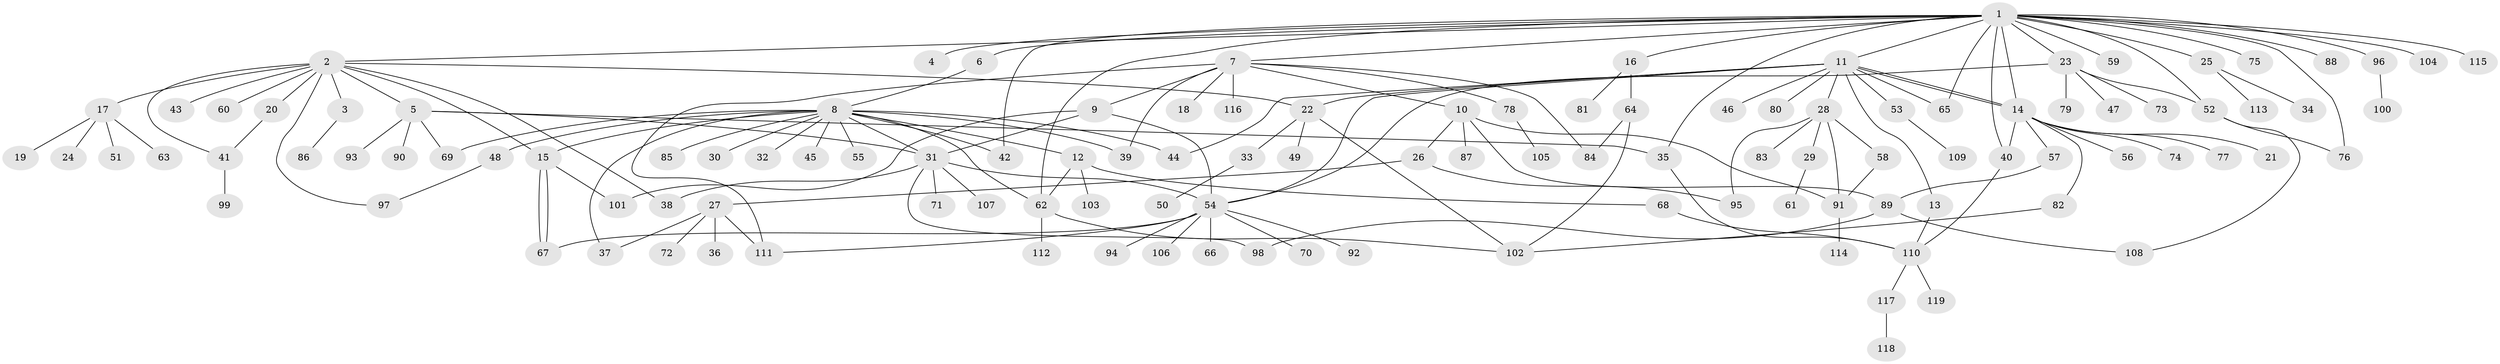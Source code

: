 // Generated by graph-tools (version 1.1) at 2025/50/03/09/25 03:50:00]
// undirected, 119 vertices, 160 edges
graph export_dot {
graph [start="1"]
  node [color=gray90,style=filled];
  1;
  2;
  3;
  4;
  5;
  6;
  7;
  8;
  9;
  10;
  11;
  12;
  13;
  14;
  15;
  16;
  17;
  18;
  19;
  20;
  21;
  22;
  23;
  24;
  25;
  26;
  27;
  28;
  29;
  30;
  31;
  32;
  33;
  34;
  35;
  36;
  37;
  38;
  39;
  40;
  41;
  42;
  43;
  44;
  45;
  46;
  47;
  48;
  49;
  50;
  51;
  52;
  53;
  54;
  55;
  56;
  57;
  58;
  59;
  60;
  61;
  62;
  63;
  64;
  65;
  66;
  67;
  68;
  69;
  70;
  71;
  72;
  73;
  74;
  75;
  76;
  77;
  78;
  79;
  80;
  81;
  82;
  83;
  84;
  85;
  86;
  87;
  88;
  89;
  90;
  91;
  92;
  93;
  94;
  95;
  96;
  97;
  98;
  99;
  100;
  101;
  102;
  103;
  104;
  105;
  106;
  107;
  108;
  109;
  110;
  111;
  112;
  113;
  114;
  115;
  116;
  117;
  118;
  119;
  1 -- 2;
  1 -- 4;
  1 -- 6;
  1 -- 7;
  1 -- 11;
  1 -- 14;
  1 -- 16;
  1 -- 23;
  1 -- 25;
  1 -- 35;
  1 -- 40;
  1 -- 42;
  1 -- 52;
  1 -- 59;
  1 -- 62;
  1 -- 65;
  1 -- 75;
  1 -- 76;
  1 -- 88;
  1 -- 96;
  1 -- 104;
  1 -- 115;
  2 -- 3;
  2 -- 5;
  2 -- 15;
  2 -- 17;
  2 -- 20;
  2 -- 22;
  2 -- 38;
  2 -- 41;
  2 -- 43;
  2 -- 60;
  2 -- 97;
  3 -- 86;
  5 -- 31;
  5 -- 35;
  5 -- 69;
  5 -- 90;
  5 -- 93;
  6 -- 8;
  7 -- 9;
  7 -- 10;
  7 -- 18;
  7 -- 39;
  7 -- 78;
  7 -- 84;
  7 -- 111;
  7 -- 116;
  8 -- 12;
  8 -- 15;
  8 -- 30;
  8 -- 31;
  8 -- 32;
  8 -- 37;
  8 -- 39;
  8 -- 42;
  8 -- 44;
  8 -- 45;
  8 -- 48;
  8 -- 55;
  8 -- 62;
  8 -- 69;
  8 -- 85;
  9 -- 31;
  9 -- 54;
  9 -- 101;
  10 -- 26;
  10 -- 87;
  10 -- 89;
  10 -- 91;
  11 -- 13;
  11 -- 14;
  11 -- 14;
  11 -- 22;
  11 -- 28;
  11 -- 44;
  11 -- 46;
  11 -- 53;
  11 -- 54;
  11 -- 65;
  11 -- 80;
  12 -- 62;
  12 -- 68;
  12 -- 103;
  13 -- 110;
  14 -- 21;
  14 -- 40;
  14 -- 56;
  14 -- 57;
  14 -- 74;
  14 -- 77;
  14 -- 82;
  15 -- 67;
  15 -- 67;
  15 -- 101;
  16 -- 64;
  16 -- 81;
  17 -- 19;
  17 -- 24;
  17 -- 51;
  17 -- 63;
  20 -- 41;
  22 -- 33;
  22 -- 49;
  22 -- 102;
  23 -- 47;
  23 -- 52;
  23 -- 54;
  23 -- 73;
  23 -- 79;
  25 -- 34;
  25 -- 113;
  26 -- 27;
  26 -- 95;
  27 -- 36;
  27 -- 37;
  27 -- 72;
  27 -- 111;
  28 -- 29;
  28 -- 58;
  28 -- 83;
  28 -- 91;
  28 -- 95;
  29 -- 61;
  31 -- 38;
  31 -- 54;
  31 -- 71;
  31 -- 98;
  31 -- 107;
  33 -- 50;
  35 -- 110;
  40 -- 110;
  41 -- 99;
  48 -- 97;
  52 -- 76;
  52 -- 108;
  53 -- 109;
  54 -- 66;
  54 -- 67;
  54 -- 70;
  54 -- 92;
  54 -- 94;
  54 -- 106;
  54 -- 111;
  57 -- 89;
  58 -- 91;
  62 -- 102;
  62 -- 112;
  64 -- 84;
  64 -- 102;
  68 -- 110;
  78 -- 105;
  82 -- 102;
  89 -- 98;
  89 -- 108;
  91 -- 114;
  96 -- 100;
  110 -- 117;
  110 -- 119;
  117 -- 118;
}
